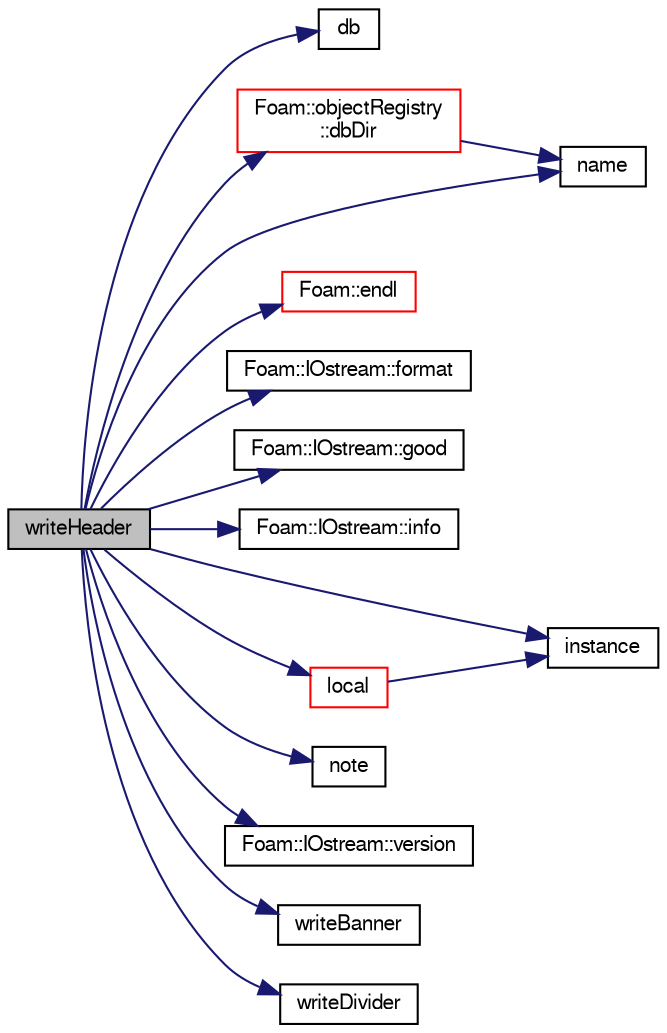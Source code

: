 digraph "writeHeader"
{
  bgcolor="transparent";
  edge [fontname="FreeSans",fontsize="10",labelfontname="FreeSans",labelfontsize="10"];
  node [fontname="FreeSans",fontsize="10",shape=record];
  rankdir="LR";
  Node22675 [label="writeHeader",height=0.2,width=0.4,color="black", fillcolor="grey75", style="filled", fontcolor="black"];
  Node22675 -> Node22676 [color="midnightblue",fontsize="10",style="solid",fontname="FreeSans"];
  Node22676 [label="db",height=0.2,width=0.4,color="black",URL="$a26142.html#a65cc75d9f80b1df5c3184fb2274a97f1",tooltip="Return the local objectRegistry. "];
  Node22675 -> Node22677 [color="midnightblue",fontsize="10",style="solid",fontname="FreeSans"];
  Node22677 [label="Foam::objectRegistry\l::dbDir",height=0.2,width=0.4,color="red",URL="$a26326.html#a9ecd132f79c64a2676e2ec906c864653",tooltip="Local directory path of this objectRegistry relative to the time. "];
  Node22677 -> Node22682 [color="midnightblue",fontsize="10",style="solid",fontname="FreeSans"];
  Node22682 [label="name",height=0.2,width=0.4,color="black",URL="$a26142.html#acc80e00a8ac919288fb55bd14cc88bf6",tooltip="Return name. "];
  Node22675 -> Node22708 [color="midnightblue",fontsize="10",style="solid",fontname="FreeSans"];
  Node22708 [label="Foam::endl",height=0.2,width=0.4,color="red",URL="$a21124.html#a2db8fe02a0d3909e9351bb4275b23ce4",tooltip="Add newline and flush stream. "];
  Node22675 -> Node22778 [color="midnightblue",fontsize="10",style="solid",fontname="FreeSans"];
  Node22778 [label="Foam::IOstream::format",height=0.2,width=0.4,color="black",URL="$a26226.html#a33bbef3587114a06f7bdc0b91ba57ed9",tooltip="Return current stream format. "];
  Node22675 -> Node22737 [color="midnightblue",fontsize="10",style="solid",fontname="FreeSans"];
  Node22737 [label="Foam::IOstream::good",height=0.2,width=0.4,color="black",URL="$a26226.html#abdcc7f96f487faadc7769afcf58fe992",tooltip="Return true if next operation might succeed. "];
  Node22675 -> Node23023 [color="midnightblue",fontsize="10",style="solid",fontname="FreeSans"];
  Node23023 [label="Foam::IOstream::info",height=0.2,width=0.4,color="black",URL="$a26226.html#acf03c00da2e08651c45c43e6e900abfa",tooltip="Return info proxy. "];
  Node22675 -> Node22813 [color="midnightblue",fontsize="10",style="solid",fontname="FreeSans"];
  Node22813 [label="instance",height=0.2,width=0.4,color="black",URL="$a26142.html#acac6de003b420b848571b5064e50ed89"];
  Node22675 -> Node23024 [color="midnightblue",fontsize="10",style="solid",fontname="FreeSans"];
  Node23024 [label="local",height=0.2,width=0.4,color="red",URL="$a26142.html#a039f37f5ce1cc861d53d1b24994e0832"];
  Node23024 -> Node22813 [color="midnightblue",fontsize="10",style="solid",fontname="FreeSans"];
  Node22675 -> Node22682 [color="midnightblue",fontsize="10",style="solid",fontname="FreeSans"];
  Node22675 -> Node22931 [color="midnightblue",fontsize="10",style="solid",fontname="FreeSans"];
  Node22931 [label="note",height=0.2,width=0.4,color="black",URL="$a26142.html#a6f42a51d969cbb5ab649cc46e99bd52c",tooltip="Return non-constant access to the optional note. "];
  Node22675 -> Node23012 [color="midnightblue",fontsize="10",style="solid",fontname="FreeSans"];
  Node23012 [label="Foam::IOstream::version",height=0.2,width=0.4,color="black",URL="$a26226.html#a84b4350bd7516c6c1dda0b1cb3cbcbfb",tooltip="Return the stream version. "];
  Node22675 -> Node23015 [color="midnightblue",fontsize="10",style="solid",fontname="FreeSans"];
  Node23015 [label="writeBanner",height=0.2,width=0.4,color="black",URL="$a26142.html#a02fe83a3242334d79d9798f542c1b780",tooltip="Write the standard OpenFOAM file/dictionary banner. "];
  Node22675 -> Node23016 [color="midnightblue",fontsize="10",style="solid",fontname="FreeSans"];
  Node23016 [label="writeDivider",height=0.2,width=0.4,color="black",URL="$a26142.html#ab9dfd1788c127840b478e7c3b95b2e51",tooltip="Write the standard file section divider. "];
}
